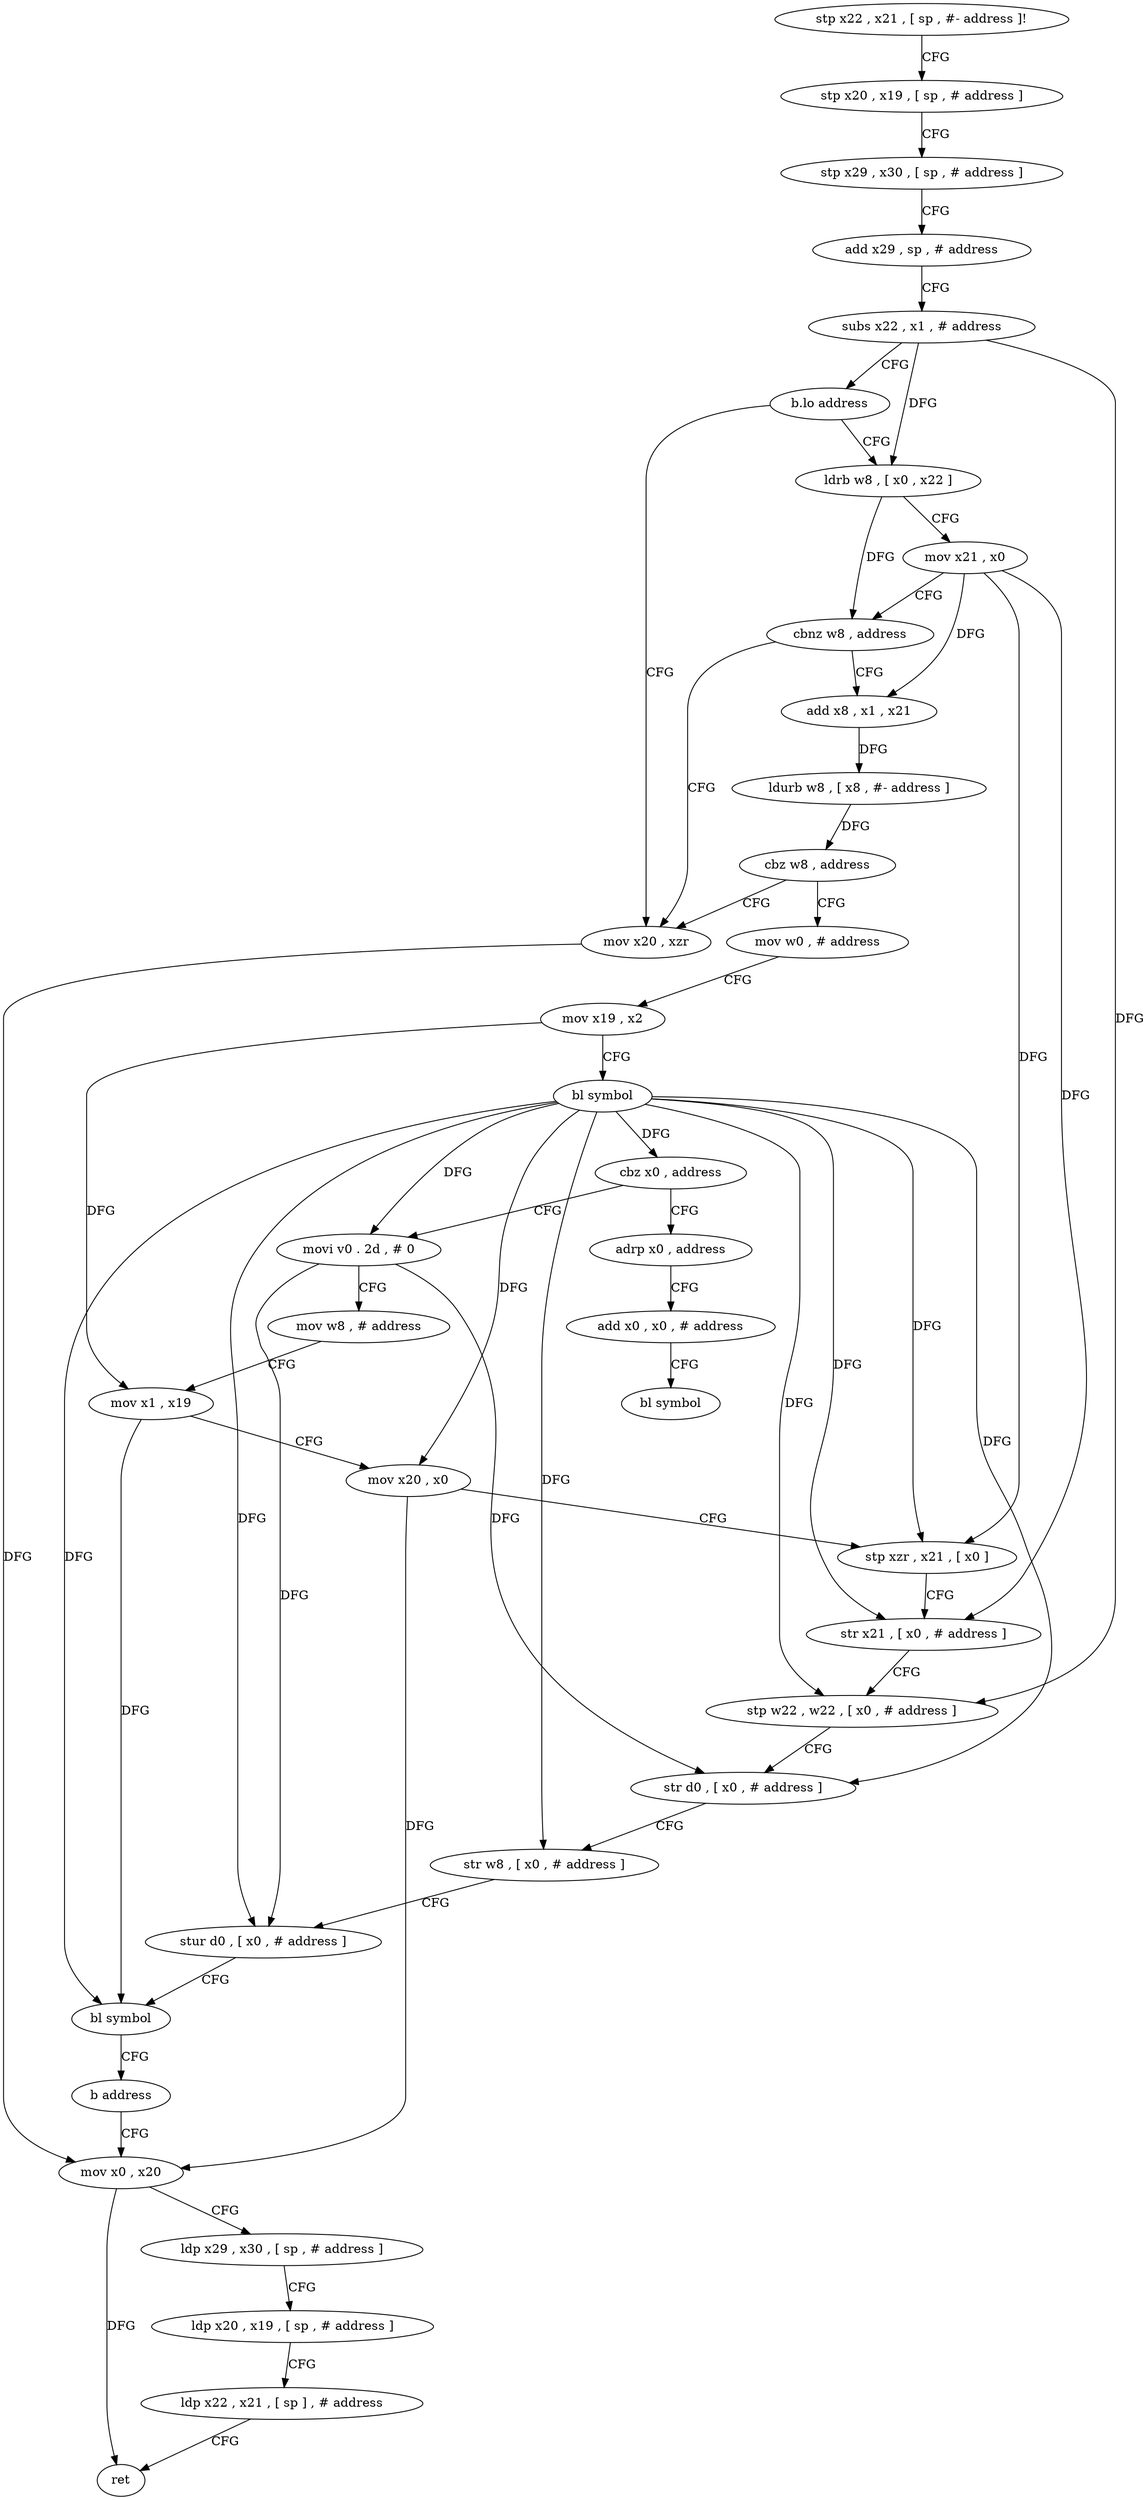 digraph "func" {
"123264" [label = "stp x22 , x21 , [ sp , #- address ]!" ]
"123268" [label = "stp x20 , x19 , [ sp , # address ]" ]
"123272" [label = "stp x29 , x30 , [ sp , # address ]" ]
"123276" [label = "add x29 , sp , # address" ]
"123280" [label = "subs x22 , x1 , # address" ]
"123284" [label = "b.lo address" ]
"123312" [label = "mov x20 , xzr" ]
"123288" [label = "ldrb w8 , [ x0 , x22 ]" ]
"123316" [label = "mov x0 , x20" ]
"123292" [label = "mov x21 , x0" ]
"123296" [label = "cbnz w8 , address" ]
"123300" [label = "add x8 , x1 , x21" ]
"123304" [label = "ldurb w8 , [ x8 , #- address ]" ]
"123308" [label = "cbz w8 , address" ]
"123336" [label = "mov w0 , # address" ]
"123340" [label = "mov x19 , x2" ]
"123344" [label = "bl symbol" ]
"123348" [label = "cbz x0 , address" ]
"123400" [label = "adrp x0 , address" ]
"123352" [label = "movi v0 . 2d , # 0" ]
"123404" [label = "add x0 , x0 , # address" ]
"123408" [label = "bl symbol" ]
"123356" [label = "mov w8 , # address" ]
"123360" [label = "mov x1 , x19" ]
"123364" [label = "mov x20 , x0" ]
"123368" [label = "stp xzr , x21 , [ x0 ]" ]
"123372" [label = "str x21 , [ x0 , # address ]" ]
"123376" [label = "stp w22 , w22 , [ x0 , # address ]" ]
"123380" [label = "str d0 , [ x0 , # address ]" ]
"123384" [label = "str w8 , [ x0 , # address ]" ]
"123388" [label = "stur d0 , [ x0 , # address ]" ]
"123392" [label = "bl symbol" ]
"123396" [label = "b address" ]
"123320" [label = "ldp x29 , x30 , [ sp , # address ]" ]
"123324" [label = "ldp x20 , x19 , [ sp , # address ]" ]
"123328" [label = "ldp x22 , x21 , [ sp ] , # address" ]
"123332" [label = "ret" ]
"123264" -> "123268" [ label = "CFG" ]
"123268" -> "123272" [ label = "CFG" ]
"123272" -> "123276" [ label = "CFG" ]
"123276" -> "123280" [ label = "CFG" ]
"123280" -> "123284" [ label = "CFG" ]
"123280" -> "123288" [ label = "DFG" ]
"123280" -> "123376" [ label = "DFG" ]
"123284" -> "123312" [ label = "CFG" ]
"123284" -> "123288" [ label = "CFG" ]
"123312" -> "123316" [ label = "DFG" ]
"123288" -> "123292" [ label = "CFG" ]
"123288" -> "123296" [ label = "DFG" ]
"123316" -> "123320" [ label = "CFG" ]
"123316" -> "123332" [ label = "DFG" ]
"123292" -> "123296" [ label = "CFG" ]
"123292" -> "123300" [ label = "DFG" ]
"123292" -> "123368" [ label = "DFG" ]
"123292" -> "123372" [ label = "DFG" ]
"123296" -> "123312" [ label = "CFG" ]
"123296" -> "123300" [ label = "CFG" ]
"123300" -> "123304" [ label = "DFG" ]
"123304" -> "123308" [ label = "DFG" ]
"123308" -> "123336" [ label = "CFG" ]
"123308" -> "123312" [ label = "CFG" ]
"123336" -> "123340" [ label = "CFG" ]
"123340" -> "123344" [ label = "CFG" ]
"123340" -> "123360" [ label = "DFG" ]
"123344" -> "123348" [ label = "DFG" ]
"123344" -> "123364" [ label = "DFG" ]
"123344" -> "123368" [ label = "DFG" ]
"123344" -> "123372" [ label = "DFG" ]
"123344" -> "123376" [ label = "DFG" ]
"123344" -> "123380" [ label = "DFG" ]
"123344" -> "123384" [ label = "DFG" ]
"123344" -> "123388" [ label = "DFG" ]
"123344" -> "123392" [ label = "DFG" ]
"123344" -> "123352" [ label = "DFG" ]
"123348" -> "123400" [ label = "CFG" ]
"123348" -> "123352" [ label = "CFG" ]
"123400" -> "123404" [ label = "CFG" ]
"123352" -> "123356" [ label = "CFG" ]
"123352" -> "123380" [ label = "DFG" ]
"123352" -> "123388" [ label = "DFG" ]
"123404" -> "123408" [ label = "CFG" ]
"123356" -> "123360" [ label = "CFG" ]
"123360" -> "123364" [ label = "CFG" ]
"123360" -> "123392" [ label = "DFG" ]
"123364" -> "123368" [ label = "CFG" ]
"123364" -> "123316" [ label = "DFG" ]
"123368" -> "123372" [ label = "CFG" ]
"123372" -> "123376" [ label = "CFG" ]
"123376" -> "123380" [ label = "CFG" ]
"123380" -> "123384" [ label = "CFG" ]
"123384" -> "123388" [ label = "CFG" ]
"123388" -> "123392" [ label = "CFG" ]
"123392" -> "123396" [ label = "CFG" ]
"123396" -> "123316" [ label = "CFG" ]
"123320" -> "123324" [ label = "CFG" ]
"123324" -> "123328" [ label = "CFG" ]
"123328" -> "123332" [ label = "CFG" ]
}
